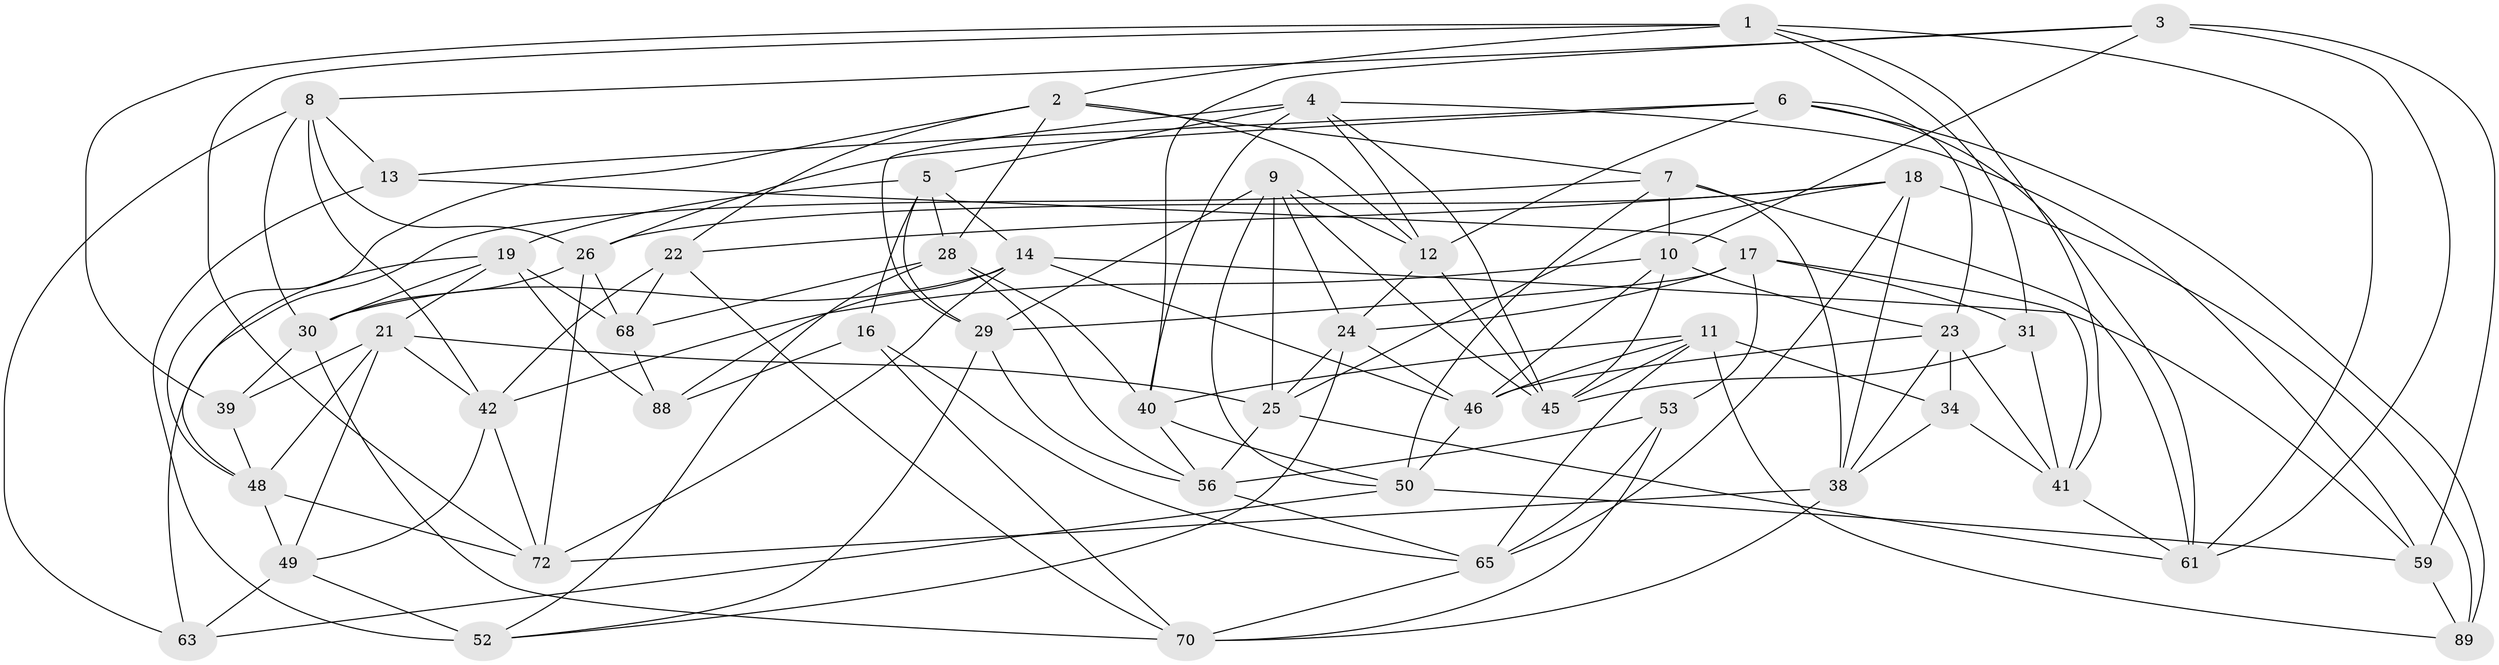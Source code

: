 // original degree distribution, {4: 1.0}
// Generated by graph-tools (version 1.1) at 2025/42/03/06/25 10:42:18]
// undirected, 51 vertices, 141 edges
graph export_dot {
graph [start="1"]
  node [color=gray90,style=filled];
  1 [super="+32"];
  2 [super="+15"];
  3 [super="+82"];
  4 [super="+54"];
  5 [super="+71"];
  6 [super="+35"];
  7 [super="+73"];
  8 [super="+80"];
  9 [super="+20"];
  10 [super="+78"];
  11 [super="+91"];
  12 [super="+92"];
  13;
  14 [super="+60"];
  16;
  17 [super="+51"];
  18 [super="+58"];
  19 [super="+43"];
  21 [super="+36"];
  22 [super="+66"];
  23 [super="+27"];
  24 [super="+86"];
  25 [super="+33"];
  26 [super="+69"];
  28 [super="+44"];
  29 [super="+47"];
  30 [super="+37"];
  31;
  34;
  38 [super="+64"];
  39;
  40 [super="+85"];
  41 [super="+62"];
  42 [super="+79"];
  45 [super="+90"];
  46 [super="+76"];
  48 [super="+81"];
  49 [super="+57"];
  50 [super="+55"];
  52 [super="+77"];
  53;
  56 [super="+93"];
  59 [super="+83"];
  61 [super="+67"];
  63;
  65 [super="+87"];
  68 [super="+84"];
  70 [super="+74"];
  72 [super="+75"];
  88;
  89;
  1 -- 31;
  1 -- 72;
  1 -- 39;
  1 -- 41;
  1 -- 61;
  1 -- 2;
  2 -- 22;
  2 -- 7;
  2 -- 48;
  2 -- 12;
  2 -- 28;
  3 -- 10;
  3 -- 59 [weight=2];
  3 -- 40;
  3 -- 8;
  3 -- 61;
  4 -- 5;
  4 -- 59;
  4 -- 45;
  4 -- 29;
  4 -- 40;
  4 -- 12;
  5 -- 19;
  5 -- 14;
  5 -- 16;
  5 -- 28;
  5 -- 29;
  6 -- 13;
  6 -- 89;
  6 -- 26;
  6 -- 23;
  6 -- 12;
  6 -- 61;
  7 -- 10;
  7 -- 50;
  7 -- 38;
  7 -- 48;
  7 -- 61;
  8 -- 63;
  8 -- 13;
  8 -- 30;
  8 -- 26;
  8 -- 42;
  9 -- 50;
  9 -- 25;
  9 -- 45;
  9 -- 24;
  9 -- 12;
  9 -- 29;
  10 -- 42;
  10 -- 45;
  10 -- 46;
  10 -- 23;
  11 -- 89;
  11 -- 34;
  11 -- 40;
  11 -- 65;
  11 -- 45;
  11 -- 46;
  12 -- 24;
  12 -- 45;
  13 -- 52;
  13 -- 17;
  14 -- 88;
  14 -- 46;
  14 -- 30;
  14 -- 72;
  14 -- 59;
  16 -- 65;
  16 -- 88;
  16 -- 70;
  17 -- 31;
  17 -- 53;
  17 -- 24;
  17 -- 41;
  17 -- 29;
  18 -- 22;
  18 -- 89;
  18 -- 65;
  18 -- 38;
  18 -- 25;
  18 -- 26;
  19 -- 68;
  19 -- 63;
  19 -- 88;
  19 -- 21;
  19 -- 30;
  21 -- 39;
  21 -- 48;
  21 -- 49;
  21 -- 25;
  21 -- 42;
  22 -- 70;
  22 -- 42;
  22 -- 68 [weight=2];
  23 -- 41;
  23 -- 34;
  23 -- 46;
  23 -- 38;
  24 -- 46;
  24 -- 52;
  24 -- 25;
  25 -- 61;
  25 -- 56;
  26 -- 72;
  26 -- 68;
  26 -- 30;
  28 -- 56;
  28 -- 52;
  28 -- 68;
  28 -- 40;
  29 -- 52;
  29 -- 56;
  30 -- 70;
  30 -- 39;
  31 -- 41;
  31 -- 45;
  34 -- 41;
  34 -- 38;
  38 -- 72;
  38 -- 70;
  39 -- 48;
  40 -- 50;
  40 -- 56;
  41 -- 61;
  42 -- 72;
  42 -- 49;
  46 -- 50;
  48 -- 49;
  48 -- 72;
  49 -- 52 [weight=2];
  49 -- 63;
  50 -- 59;
  50 -- 63;
  53 -- 70;
  53 -- 56;
  53 -- 65;
  56 -- 65;
  59 -- 89;
  65 -- 70;
  68 -- 88;
}
